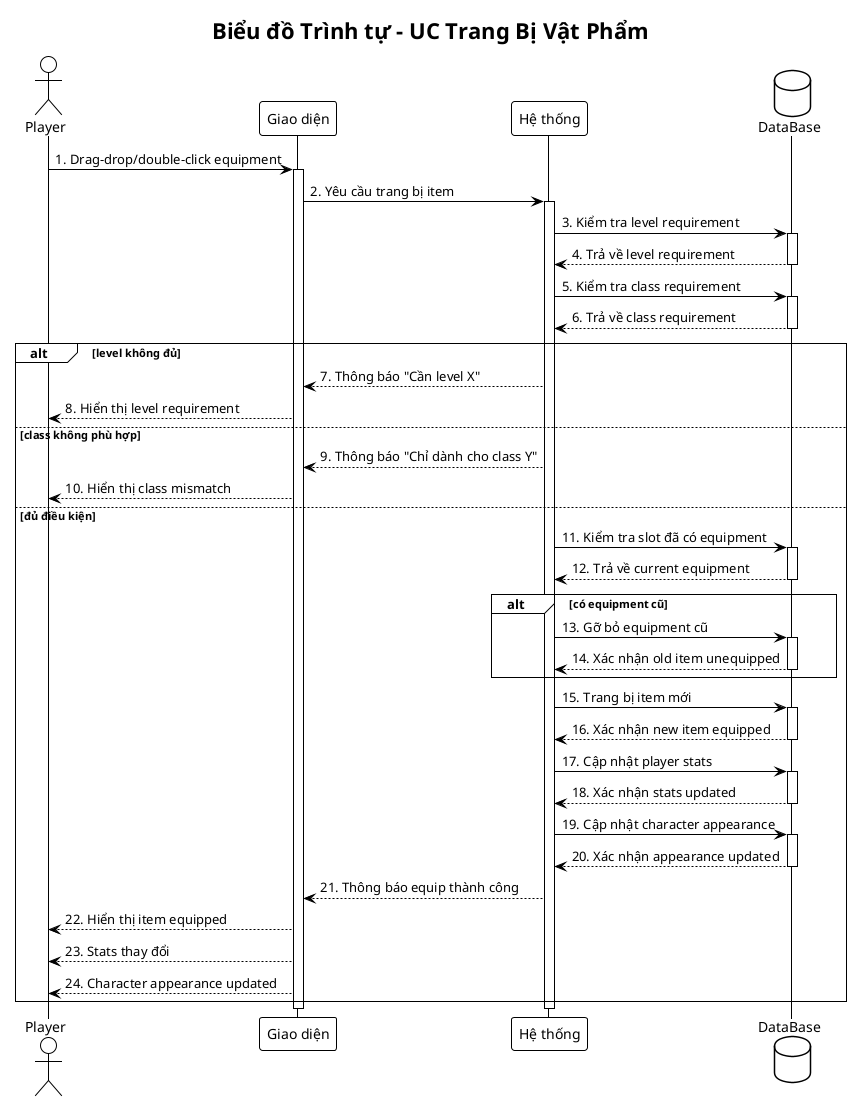 @startuml Sequence_UC4_Trang_Bi_Vat_Pham
!theme plain

title Biểu đồ Trình tự - UC Trang Bị Vật Phẩm

actor Player
participant "Giao diện" as UI
participant "Hệ thống" as System
database "DataBase" as DB

Player -> UI: 1. Drag-drop/double-click equipment
activate UI
UI -> System: 2. Yêu cầu trang bị item
activate System

System -> DB: 3. Kiểm tra level requirement
activate DB
DB --> System: 4. Trả về level requirement
deactivate DB

System -> DB: 5. Kiểm tra class requirement
activate DB
DB --> System: 6. Trả về class requirement
deactivate DB

alt level không đủ
    System --> UI: 7. Thông báo "Cần level X"
    UI --> Player: 8. Hiển thị level requirement
    
else class không phù hợp
    System --> UI: 9. Thông báo "Chỉ dành cho class Y"
    UI --> Player: 10. Hiển thị class mismatch
    
else đủ điều kiện
    System -> DB: 11. Kiểm tra slot đã có equipment
    activate DB
    DB --> System: 12. Trả về current equipment
    deactivate DB
    
    alt có equipment cũ
        System -> DB: 13. Gỡ bỏ equipment cũ
        activate DB
        DB --> System: 14. Xác nhận old item unequipped
        deactivate DB
    end
    
    System -> DB: 15. Trang bị item mới
    activate DB
    DB --> System: 16. Xác nhận new item equipped
    deactivate DB
    
    System -> DB: 17. Cập nhật player stats
    activate DB
    DB --> System: 18. Xác nhận stats updated
    deactivate DB
    
    System -> DB: 19. Cập nhật character appearance
    activate DB
    DB --> System: 20. Xác nhận appearance updated
    deactivate DB
    
    System --> UI: 21. Thông báo equip thành công
    UI --> Player: 22. Hiển thị item equipped
    UI --> Player: 23. Stats thay đổi
    UI --> Player: 24. Character appearance updated
end

deactivate System
deactivate UI

@enduml


